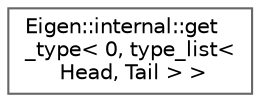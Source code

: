 digraph "类继承关系图"
{
 // LATEX_PDF_SIZE
  bgcolor="transparent";
  edge [fontname=Helvetica,fontsize=10,labelfontname=Helvetica,labelfontsize=10];
  node [fontname=Helvetica,fontsize=10,shape=box,height=0.2,width=0.4];
  rankdir="LR";
  Node0 [id="Node000000",label="Eigen::internal::get\l_type\< 0, type_list\<\l Head, Tail \> \>",height=0.2,width=0.4,color="grey40", fillcolor="white", style="filled",URL="$struct_eigen_1_1internal_1_1get__type_3_010_00_01type__list_3_01_head_00_01_tail_01_4_01_4.html",tooltip=" "];
}
